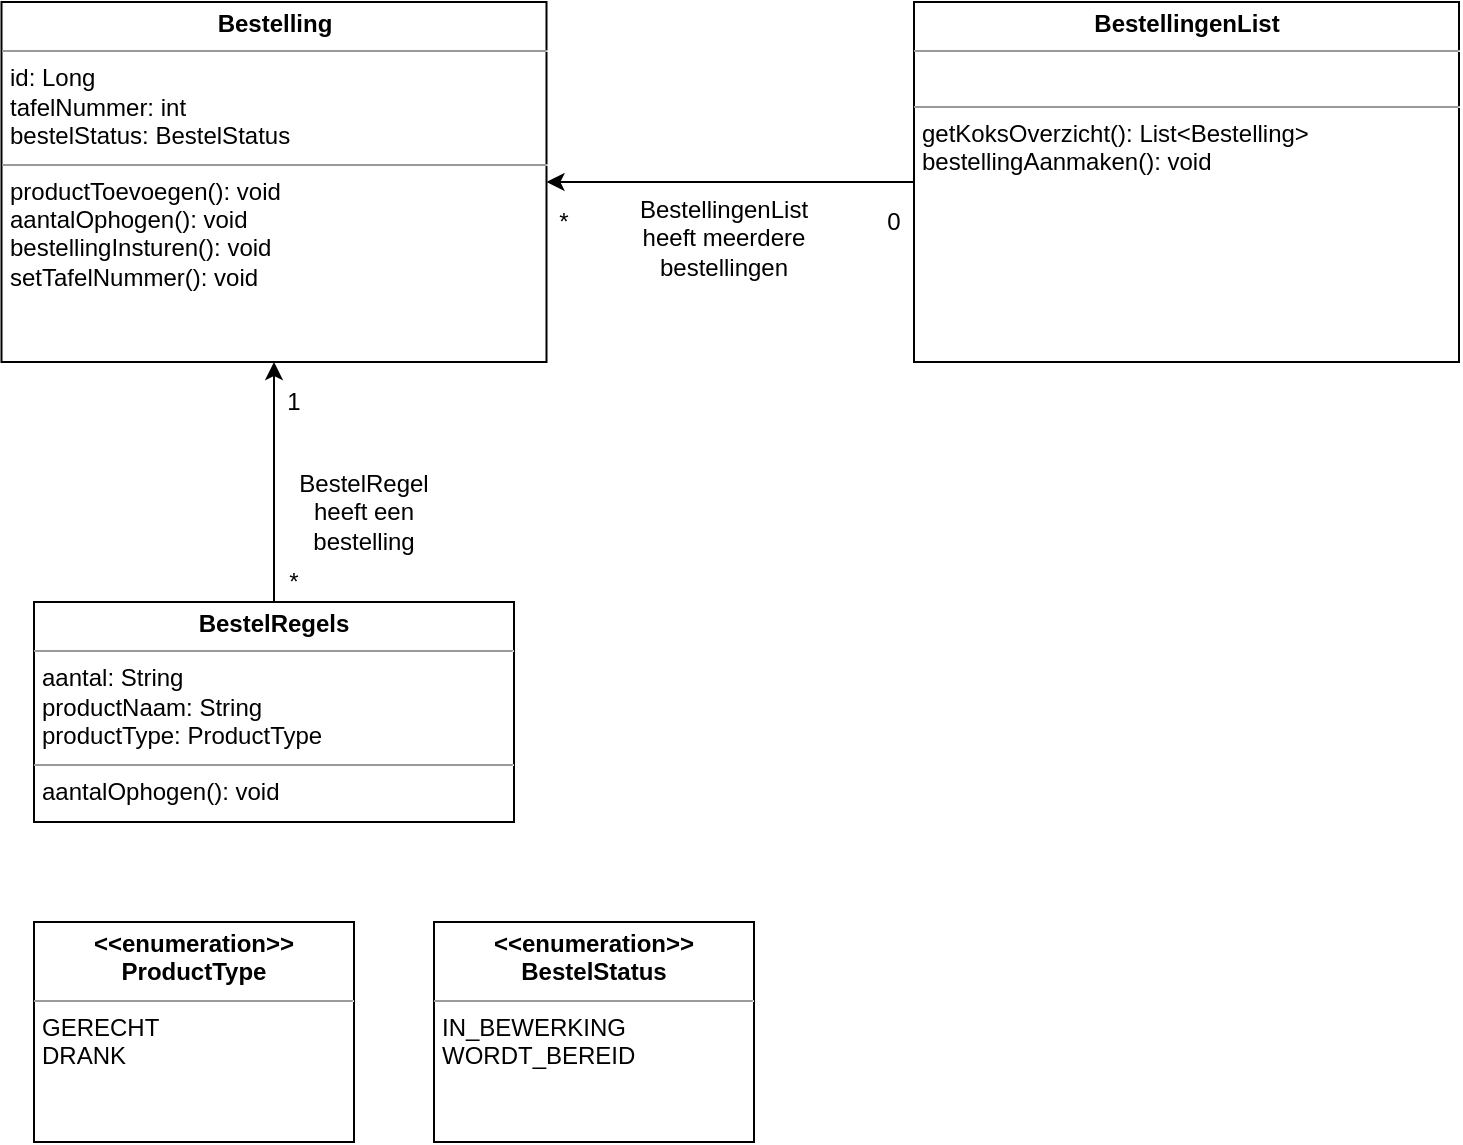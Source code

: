 <mxfile version="15.7.3" type="device" pages="3"><diagram id="Dpo0BysFUHlEDQWHIDRA" name="totaal"><mxGraphModel dx="1104" dy="765" grid="1" gridSize="10" guides="1" tooltips="1" connect="1" arrows="1" fold="1" page="1" pageScale="1" pageWidth="850" pageHeight="1100" math="0" shadow="0"><root><mxCell id="0"/><mxCell id="1" parent="0"/><mxCell id="IkjdwQ0jgz-UDCxyoxdT-1" style="edgeStyle=orthogonalEdgeStyle;rounded=0;orthogonalLoop=1;jettySize=auto;html=1;exitX=0.5;exitY=0;exitDx=0;exitDy=0;entryX=0.5;entryY=1;entryDx=0;entryDy=0;endArrow=classic;endFill=1;" parent="1" source="IkjdwQ0jgz-UDCxyoxdT-3" target="IkjdwQ0jgz-UDCxyoxdT-2" edge="1"><mxGeometry relative="1" as="geometry"/></mxCell><mxCell id="IkjdwQ0jgz-UDCxyoxdT-2" value="&lt;p style=&quot;margin: 0px ; margin-top: 4px ; text-align: center&quot;&gt;&lt;b&gt;Bestelling&lt;/b&gt;&lt;/p&gt;&lt;hr size=&quot;1&quot;&gt;&lt;p style=&quot;margin: 0px ; margin-left: 4px&quot;&gt;id: Long&lt;/p&gt;&lt;p style=&quot;margin: 0px ; margin-left: 4px&quot;&gt;tafelNummer: int&lt;/p&gt;&lt;p style=&quot;margin: 0px ; margin-left: 4px&quot;&gt;bestelStatus: BestelStatus&lt;/p&gt;&lt;hr size=&quot;1&quot;&gt;&lt;p style=&quot;margin: 0px ; margin-left: 4px&quot;&gt;&lt;span&gt;productToevoegen(): void&lt;/span&gt;&lt;br&gt;&lt;/p&gt;&lt;p style=&quot;margin: 0px ; margin-left: 4px&quot;&gt;aantalOphogen(&lt;span&gt;): void&lt;/span&gt;&lt;/p&gt;&lt;p style=&quot;margin: 0px ; margin-left: 4px&quot;&gt;bestellingInsturen(): void&lt;/p&gt;&lt;p style=&quot;margin: 0px ; margin-left: 4px&quot;&gt;setTafelNummer(): void&lt;/p&gt;" style="verticalAlign=top;align=left;overflow=fill;fontSize=12;fontFamily=Helvetica;html=1;" parent="1" vertex="1"><mxGeometry x="143.75" y="60" width="272.5" height="180" as="geometry"/></mxCell><mxCell id="IkjdwQ0jgz-UDCxyoxdT-3" value="&lt;p style=&quot;margin: 0px ; margin-top: 4px ; text-align: center&quot;&gt;&lt;b&gt;BestelRegels&lt;/b&gt;&lt;/p&gt;&lt;hr size=&quot;1&quot;&gt;&lt;p style=&quot;margin: 0px ; margin-left: 4px&quot;&gt;aantal: String&lt;/p&gt;&lt;p style=&quot;margin: 0px ; margin-left: 4px&quot;&gt;productNaam: String&lt;br&gt;&lt;/p&gt;&lt;p style=&quot;margin: 0px ; margin-left: 4px&quot;&gt;productType: ProductType&lt;/p&gt;&lt;hr size=&quot;1&quot;&gt;&lt;p style=&quot;margin: 0px ; margin-left: 4px&quot;&gt;aantalOphogen(): void&lt;/p&gt;" style="verticalAlign=top;align=left;overflow=fill;fontSize=12;fontFamily=Helvetica;html=1;" parent="1" vertex="1"><mxGeometry x="160" y="360" width="240" height="110" as="geometry"/></mxCell><mxCell id="IkjdwQ0jgz-UDCxyoxdT-4" value="&lt;p style=&quot;margin: 0px ; margin-top: 4px ; text-align: center&quot;&gt;&lt;b&gt;&amp;lt;&amp;lt;enumeration&amp;gt;&amp;gt;&lt;br&gt;ProductType&lt;/b&gt;&lt;/p&gt;&lt;hr size=&quot;1&quot;&gt;&lt;p style=&quot;margin: 0px ; margin-left: 4px&quot;&gt;GERECHT&lt;/p&gt;&lt;p style=&quot;margin: 0px ; margin-left: 4px&quot;&gt;&lt;/p&gt;&lt;p style=&quot;margin: 0px ; margin-left: 4px&quot;&gt;DRANK&lt;/p&gt;" style="verticalAlign=top;align=left;overflow=fill;fontSize=12;fontFamily=Helvetica;html=1;" parent="1" vertex="1"><mxGeometry x="160" y="520" width="160" height="110" as="geometry"/></mxCell><mxCell id="IkjdwQ0jgz-UDCxyoxdT-5" value="1" style="text;html=1;strokeColor=none;fillColor=none;align=center;verticalAlign=middle;whiteSpace=wrap;rounded=0;" parent="1" vertex="1"><mxGeometry x="280" y="250" width="20" height="20" as="geometry"/></mxCell><mxCell id="IkjdwQ0jgz-UDCxyoxdT-6" value="*" style="text;html=1;strokeColor=none;fillColor=none;align=center;verticalAlign=middle;whiteSpace=wrap;rounded=0;" parent="1" vertex="1"><mxGeometry x="280" y="340" width="20" height="20" as="geometry"/></mxCell><mxCell id="IkjdwQ0jgz-UDCxyoxdT-7" value="BestelRegel heeft een bestelling" style="text;html=1;strokeColor=none;fillColor=none;align=center;verticalAlign=middle;whiteSpace=wrap;rounded=0;" parent="1" vertex="1"><mxGeometry x="280" y="300" width="90" height="30" as="geometry"/></mxCell><mxCell id="IkjdwQ0jgz-UDCxyoxdT-8" value="&lt;p style=&quot;margin: 0px ; margin-top: 4px ; text-align: center&quot;&gt;&lt;b&gt;&amp;lt;&amp;lt;enumeration&amp;gt;&amp;gt;&lt;br&gt;BestelStatus&lt;/b&gt;&lt;/p&gt;&lt;hr size=&quot;1&quot;&gt;&lt;p style=&quot;margin: 0px ; margin-left: 4px&quot;&gt;IN_BEWERKING&lt;/p&gt;&lt;p style=&quot;margin: 0px ; margin-left: 4px&quot;&gt;&lt;/p&gt;&lt;p style=&quot;margin: 0px ; margin-left: 4px&quot;&gt;WORDT_BEREID&lt;/p&gt;" style="verticalAlign=top;align=left;overflow=fill;fontSize=12;fontFamily=Helvetica;html=1;" parent="1" vertex="1"><mxGeometry x="360" y="520" width="160" height="110" as="geometry"/></mxCell><mxCell id="bHzpxsWSuOFN8aYaXZRv-2" style="edgeStyle=orthogonalEdgeStyle;rounded=0;orthogonalLoop=1;jettySize=auto;html=1;entryX=1;entryY=0.5;entryDx=0;entryDy=0;" parent="1" source="bHzpxsWSuOFN8aYaXZRv-1" target="IkjdwQ0jgz-UDCxyoxdT-2" edge="1"><mxGeometry relative="1" as="geometry"/></mxCell><mxCell id="bHzpxsWSuOFN8aYaXZRv-1" value="&lt;p style=&quot;margin: 0px ; margin-top: 4px ; text-align: center&quot;&gt;&lt;b&gt;BestellingenList&lt;/b&gt;&lt;/p&gt;&lt;hr size=&quot;1&quot;&gt;&lt;p style=&quot;margin: 0px ; margin-left: 4px&quot;&gt;&lt;br&gt;&lt;/p&gt;&lt;hr size=&quot;1&quot;&gt;&lt;p style=&quot;margin: 0px ; margin-left: 4px&quot;&gt;getKoksOverzicht(): List&amp;lt;Bestelling&amp;gt;&lt;/p&gt;&lt;p style=&quot;margin: 0px ; margin-left: 4px&quot;&gt;bestellingAanmaken(): void&lt;br&gt;&lt;/p&gt;" style="verticalAlign=top;align=left;overflow=fill;fontSize=12;fontFamily=Helvetica;html=1;" parent="1" vertex="1"><mxGeometry x="600" y="60" width="272.5" height="180" as="geometry"/></mxCell><mxCell id="bHzpxsWSuOFN8aYaXZRv-3" value="*" style="text;html=1;strokeColor=none;fillColor=none;align=center;verticalAlign=middle;whiteSpace=wrap;rounded=0;" parent="1" vertex="1"><mxGeometry x="415" y="160" width="20" height="20" as="geometry"/></mxCell><mxCell id="bHzpxsWSuOFN8aYaXZRv-4" value="0" style="text;html=1;strokeColor=none;fillColor=none;align=center;verticalAlign=middle;whiteSpace=wrap;rounded=0;" parent="1" vertex="1"><mxGeometry x="580" y="160" width="20" height="20" as="geometry"/></mxCell><mxCell id="bHzpxsWSuOFN8aYaXZRv-5" value="BestellingenList heeft meerdere bestellingen" style="text;html=1;strokeColor=none;fillColor=none;align=center;verticalAlign=middle;whiteSpace=wrap;rounded=0;" parent="1" vertex="1"><mxGeometry x="460" y="155" width="90" height="45" as="geometry"/></mxCell></root></mxGraphModel></diagram><diagram id="_OhDhJvMiqDlJTYeARO4" name="kelner-bestelling-invoeren"><mxGraphModel dx="1104" dy="765" grid="1" gridSize="10" guides="1" tooltips="1" connect="1" arrows="1" fold="1" page="1" pageScale="1" pageWidth="850" pageHeight="1100" math="0" shadow="0"><root><mxCell id="Jpm0mXm6zDhSqyEsa4zT-0"/><mxCell id="Jpm0mXm6zDhSqyEsa4zT-1" parent="Jpm0mXm6zDhSqyEsa4zT-0"/><mxCell id="dHZWye5086X3C1PcnqQo-8" style="edgeStyle=orthogonalEdgeStyle;rounded=0;orthogonalLoop=1;jettySize=auto;html=1;exitX=0.5;exitY=0;exitDx=0;exitDy=0;entryX=0.5;entryY=1;entryDx=0;entryDy=0;endArrow=classic;endFill=1;" parent="Jpm0mXm6zDhSqyEsa4zT-1" source="dHZWye5086X3C1PcnqQo-10" target="dHZWye5086X3C1PcnqQo-9" edge="1"><mxGeometry relative="1" as="geometry"/></mxCell><mxCell id="dHZWye5086X3C1PcnqQo-9" value="&lt;p style=&quot;margin: 0px ; margin-top: 4px ; text-align: center&quot;&gt;&lt;b&gt;Bestelling&lt;/b&gt;&lt;/p&gt;&lt;hr size=&quot;1&quot;&gt;&lt;p style=&quot;margin: 0px ; margin-left: 4px&quot;&gt;id: Long&lt;/p&gt;&lt;p style=&quot;margin: 0px ; margin-left: 4px&quot;&gt;tafelNummer: int&lt;/p&gt;&lt;p style=&quot;margin: 0px ; margin-left: 4px&quot;&gt;bestelStatus: BestelStatus&lt;/p&gt;&lt;hr size=&quot;1&quot;&gt;&lt;p style=&quot;margin: 0px ; margin-left: 4px&quot;&gt;&lt;span&gt;productToevoegen(): void&lt;/span&gt;&lt;br&gt;&lt;/p&gt;&lt;p style=&quot;margin: 0px ; margin-left: 4px&quot;&gt;aantalOphogen(&lt;span&gt;): void&lt;/span&gt;&lt;/p&gt;&lt;p style=&quot;margin: 0px ; margin-left: 4px&quot;&gt;bestellingInsturen(): void&lt;/p&gt;&lt;p style=&quot;margin: 0px ; margin-left: 4px&quot;&gt;setTafelNummer(): void&lt;br&gt;&lt;/p&gt;" style="verticalAlign=top;align=left;overflow=fill;fontSize=12;fontFamily=Helvetica;html=1;" parent="Jpm0mXm6zDhSqyEsa4zT-1" vertex="1"><mxGeometry x="153" y="100" width="272.5" height="160" as="geometry"/></mxCell><mxCell id="dHZWye5086X3C1PcnqQo-10" value="&lt;p style=&quot;margin: 0px ; margin-top: 4px ; text-align: center&quot;&gt;&lt;b&gt;BestelRegels&lt;/b&gt;&lt;/p&gt;&lt;hr size=&quot;1&quot;&gt;&lt;p style=&quot;margin: 0px ; margin-left: 4px&quot;&gt;aantal: String&lt;/p&gt;&lt;p style=&quot;margin: 0px ; margin-left: 4px&quot;&gt;productNaam: String&lt;br&gt;&lt;/p&gt;&lt;p style=&quot;margin: 0px ; margin-left: 4px&quot;&gt;productType: ProductType&lt;br&gt;&lt;/p&gt;&lt;hr size=&quot;1&quot;&gt;&lt;p style=&quot;margin: 0px ; margin-left: 4px&quot;&gt;aantalOphogen(): void&lt;/p&gt;" style="verticalAlign=top;align=left;overflow=fill;fontSize=12;fontFamily=Helvetica;html=1;" parent="Jpm0mXm6zDhSqyEsa4zT-1" vertex="1"><mxGeometry x="170" y="370" width="240" height="110" as="geometry"/></mxCell><mxCell id="dHZWye5086X3C1PcnqQo-11" value="&lt;p style=&quot;margin: 0px ; margin-top: 4px ; text-align: center&quot;&gt;&lt;b&gt;&amp;lt;&amp;lt;enumeration&amp;gt;&amp;gt;&lt;br&gt;ProductType&lt;/b&gt;&lt;/p&gt;&lt;hr size=&quot;1&quot;&gt;&lt;p style=&quot;margin: 0px ; margin-left: 4px&quot;&gt;GERECHT&lt;/p&gt;&lt;p style=&quot;margin: 0px ; margin-left: 4px&quot;&gt;&lt;/p&gt;&lt;p style=&quot;margin: 0px ; margin-left: 4px&quot;&gt;DRANK&lt;/p&gt;" style="verticalAlign=top;align=left;overflow=fill;fontSize=12;fontFamily=Helvetica;html=1;" parent="Jpm0mXm6zDhSqyEsa4zT-1" vertex="1"><mxGeometry x="170" y="530" width="160" height="110" as="geometry"/></mxCell><mxCell id="dHZWye5086X3C1PcnqQo-12" value="1" style="text;html=1;strokeColor=none;fillColor=none;align=center;verticalAlign=middle;whiteSpace=wrap;rounded=0;" parent="Jpm0mXm6zDhSqyEsa4zT-1" vertex="1"><mxGeometry x="290" y="280" width="20" height="20" as="geometry"/></mxCell><mxCell id="dHZWye5086X3C1PcnqQo-13" value="*" style="text;html=1;strokeColor=none;fillColor=none;align=center;verticalAlign=middle;whiteSpace=wrap;rounded=0;" parent="Jpm0mXm6zDhSqyEsa4zT-1" vertex="1"><mxGeometry x="290" y="350" width="20" height="20" as="geometry"/></mxCell><mxCell id="dHZWye5086X3C1PcnqQo-14" value="BestelRegel heeft een bestelling" style="text;html=1;strokeColor=none;fillColor=none;align=center;verticalAlign=middle;whiteSpace=wrap;rounded=0;" parent="Jpm0mXm6zDhSqyEsa4zT-1" vertex="1"><mxGeometry x="290" y="310" width="90" height="30" as="geometry"/></mxCell><mxCell id="dHZWye5086X3C1PcnqQo-15" value="&lt;p style=&quot;margin: 0px ; margin-top: 4px ; text-align: center&quot;&gt;&lt;b&gt;&amp;lt;&amp;lt;enumeration&amp;gt;&amp;gt;&lt;br&gt;BestelStatus&lt;/b&gt;&lt;/p&gt;&lt;hr size=&quot;1&quot;&gt;&lt;p style=&quot;margin: 0px ; margin-left: 4px&quot;&gt;IN_BEWERKING&lt;/p&gt;&lt;p style=&quot;margin: 0px ; margin-left: 4px&quot;&gt;&lt;/p&gt;&lt;p style=&quot;margin: 0px ; margin-left: 4px&quot;&gt;WORDT_BEREID&lt;/p&gt;" style="verticalAlign=top;align=left;overflow=fill;fontSize=12;fontFamily=Helvetica;html=1;" parent="Jpm0mXm6zDhSqyEsa4zT-1" vertex="1"><mxGeometry x="370" y="530" width="160" height="110" as="geometry"/></mxCell></root></mxGraphModel></diagram><diagram id="9qTdEJVGQT1OIDfpqAYR" name="kok-bestellingen-overzicht"><mxGraphModel dx="1104" dy="765" grid="1" gridSize="10" guides="1" tooltips="1" connect="1" arrows="1" fold="1" page="1" pageScale="1" pageWidth="850" pageHeight="1100" math="0" shadow="0"><root><mxCell id="3yFMzIo7XEz2k74NRjQE-0"/><mxCell id="3yFMzIo7XEz2k74NRjQE-1" parent="3yFMzIo7XEz2k74NRjQE-0"/><mxCell id="3yFMzIo7XEz2k74NRjQE-2" value="&lt;p style=&quot;margin: 0px ; margin-top: 4px ; text-align: center&quot;&gt;&lt;b&gt;Bestelling&lt;/b&gt;&lt;/p&gt;&lt;hr size=&quot;1&quot;&gt;&lt;p style=&quot;margin: 0px ; margin-left: 4px&quot;&gt;id: Long&lt;/p&gt;&lt;p style=&quot;margin: 0px ; margin-left: 4px&quot;&gt;tafelNummer: int&lt;/p&gt;&lt;p style=&quot;margin: 0px ; margin-left: 4px&quot;&gt;bestelStatus: BestelStatus&lt;/p&gt;&lt;hr size=&quot;1&quot;&gt;&lt;p style=&quot;margin: 0px ; margin-left: 4px&quot;&gt;bestellingAanmaken(): void&lt;/p&gt;&lt;p style=&quot;margin: 0px ; margin-left: 4px&quot;&gt;productToevoegen(): void&lt;br&gt;&lt;/p&gt;&lt;p style=&quot;margin: 0px ; margin-left: 4px&quot;&gt;aantalOphogen(&lt;span&gt;): void&lt;/span&gt;&lt;/p&gt;&lt;p style=&quot;margin: 0px ; margin-left: 4px&quot;&gt;bestellingInsturen(): void&lt;/p&gt;&lt;p style=&quot;margin: 0px ; margin-left: 4px&quot;&gt;setTafelNummer(): void&lt;/p&gt;" style="verticalAlign=top;align=left;overflow=fill;fontSize=12;fontFamily=Helvetica;html=1;" parent="3yFMzIo7XEz2k74NRjQE-1" vertex="1"><mxGeometry x="80" y="40" width="272.5" height="180" as="geometry"/></mxCell><mxCell id="3yFMzIo7XEz2k74NRjQE-3" style="edgeStyle=orthogonalEdgeStyle;rounded=0;orthogonalLoop=1;jettySize=auto;html=1;entryX=1;entryY=0.5;entryDx=0;entryDy=0;" parent="3yFMzIo7XEz2k74NRjQE-1" source="3yFMzIo7XEz2k74NRjQE-4" target="3yFMzIo7XEz2k74NRjQE-2" edge="1"><mxGeometry relative="1" as="geometry"/></mxCell><mxCell id="3yFMzIo7XEz2k74NRjQE-4" value="&lt;p style=&quot;margin: 0px ; margin-top: 4px ; text-align: center&quot;&gt;&lt;b&gt;BestellingenList&lt;/b&gt;&lt;/p&gt;&lt;hr size=&quot;1&quot;&gt;&lt;p style=&quot;margin: 0px ; margin-left: 4px&quot;&gt;&lt;br&gt;&lt;/p&gt;&lt;hr size=&quot;1&quot;&gt;&lt;p style=&quot;margin: 0px ; margin-left: 4px&quot;&gt;getKoksOverzicht()&lt;/p&gt;" style="verticalAlign=top;align=left;overflow=fill;fontSize=12;fontFamily=Helvetica;html=1;" parent="3yFMzIo7XEz2k74NRjQE-1" vertex="1"><mxGeometry x="536.25" y="40" width="272.5" height="180" as="geometry"/></mxCell><mxCell id="3yFMzIo7XEz2k74NRjQE-5" value="*" style="text;html=1;strokeColor=none;fillColor=none;align=center;verticalAlign=middle;whiteSpace=wrap;rounded=0;" parent="3yFMzIo7XEz2k74NRjQE-1" vertex="1"><mxGeometry x="351.25" y="140" width="20" height="20" as="geometry"/></mxCell><mxCell id="3yFMzIo7XEz2k74NRjQE-6" value="0" style="text;html=1;strokeColor=none;fillColor=none;align=center;verticalAlign=middle;whiteSpace=wrap;rounded=0;" parent="3yFMzIo7XEz2k74NRjQE-1" vertex="1"><mxGeometry x="516.25" y="140" width="20" height="20" as="geometry"/></mxCell><mxCell id="3yFMzIo7XEz2k74NRjQE-7" value="BestellingenList heeft meerdere bestellingen" style="text;html=1;strokeColor=none;fillColor=none;align=center;verticalAlign=middle;whiteSpace=wrap;rounded=0;" parent="3yFMzIo7XEz2k74NRjQE-1" vertex="1"><mxGeometry x="396.25" y="135" width="90" height="45" as="geometry"/></mxCell><mxCell id="dQRZs4B_f1sf_dlWXnFQ-0" style="edgeStyle=orthogonalEdgeStyle;rounded=0;orthogonalLoop=1;jettySize=auto;html=1;exitX=0.5;exitY=0;exitDx=0;exitDy=0;entryX=0.5;entryY=1;entryDx=0;entryDy=0;endArrow=classic;endFill=1;" parent="3yFMzIo7XEz2k74NRjQE-1" source="dQRZs4B_f1sf_dlWXnFQ-2" target="dQRZs4B_f1sf_dlWXnFQ-1" edge="1"><mxGeometry relative="1" as="geometry"/></mxCell><mxCell id="dQRZs4B_f1sf_dlWXnFQ-1" value="&lt;p style=&quot;margin: 0px ; margin-top: 4px ; text-align: center&quot;&gt;&lt;b&gt;Bestelling&lt;/b&gt;&lt;/p&gt;&lt;hr size=&quot;1&quot;&gt;&lt;p style=&quot;margin: 0px ; margin-left: 4px&quot;&gt;id: Long&lt;/p&gt;&lt;p style=&quot;margin: 0px ; margin-left: 4px&quot;&gt;tafelNummer: int&lt;/p&gt;&lt;p style=&quot;margin: 0px ; margin-left: 4px&quot;&gt;bestelStatus: BestelStatus&lt;/p&gt;&lt;hr size=&quot;1&quot;&gt;&lt;p style=&quot;margin: 0px ; margin-left: 4px&quot;&gt;&lt;br&gt;&lt;/p&gt;" style="verticalAlign=top;align=left;overflow=fill;fontSize=12;fontFamily=Helvetica;html=1;" parent="3yFMzIo7XEz2k74NRjQE-1" vertex="1"><mxGeometry x="80" y="40" width="272.5" height="180" as="geometry"/></mxCell><mxCell id="dQRZs4B_f1sf_dlWXnFQ-2" value="&lt;p style=&quot;margin: 0px ; margin-top: 4px ; text-align: center&quot;&gt;&lt;b&gt;BestelRegels&lt;/b&gt;&lt;/p&gt;&lt;hr size=&quot;1&quot;&gt;&lt;p style=&quot;margin: 0px ; margin-left: 4px&quot;&gt;aantal: String&lt;/p&gt;&lt;p style=&quot;margin: 0px ; margin-left: 4px&quot;&gt;productNaam: String&lt;br&gt;&lt;/p&gt;&lt;p style=&quot;margin: 0px ; margin-left: 4px&quot;&gt;productType: ProductType&lt;/p&gt;&lt;hr size=&quot;1&quot;&gt;&lt;p style=&quot;margin: 0px ; margin-left: 4px&quot;&gt;&lt;br&gt;&lt;/p&gt;" style="verticalAlign=top;align=left;overflow=fill;fontSize=12;fontFamily=Helvetica;html=1;" parent="3yFMzIo7XEz2k74NRjQE-1" vertex="1"><mxGeometry x="96.25" y="340" width="240" height="110" as="geometry"/></mxCell><mxCell id="dQRZs4B_f1sf_dlWXnFQ-3" value="&lt;p style=&quot;margin: 0px ; margin-top: 4px ; text-align: center&quot;&gt;&lt;b&gt;&amp;lt;&amp;lt;enumeration&amp;gt;&amp;gt;&lt;br&gt;ProductType&lt;/b&gt;&lt;/p&gt;&lt;hr size=&quot;1&quot;&gt;&lt;p style=&quot;margin: 0px ; margin-left: 4px&quot;&gt;GERECHT&lt;/p&gt;&lt;p style=&quot;margin: 0px ; margin-left: 4px&quot;&gt;&lt;/p&gt;&lt;p style=&quot;margin: 0px ; margin-left: 4px&quot;&gt;DRANK&lt;/p&gt;" style="verticalAlign=top;align=left;overflow=fill;fontSize=12;fontFamily=Helvetica;html=1;" parent="3yFMzIo7XEz2k74NRjQE-1" vertex="1"><mxGeometry x="96.25" y="500" width="160" height="110" as="geometry"/></mxCell><mxCell id="dQRZs4B_f1sf_dlWXnFQ-4" value="1" style="text;html=1;strokeColor=none;fillColor=none;align=center;verticalAlign=middle;whiteSpace=wrap;rounded=0;" parent="3yFMzIo7XEz2k74NRjQE-1" vertex="1"><mxGeometry x="216.25" y="230" width="20" height="20" as="geometry"/></mxCell><mxCell id="dQRZs4B_f1sf_dlWXnFQ-5" value="*" style="text;html=1;strokeColor=none;fillColor=none;align=center;verticalAlign=middle;whiteSpace=wrap;rounded=0;" parent="3yFMzIo7XEz2k74NRjQE-1" vertex="1"><mxGeometry x="216.25" y="320" width="20" height="20" as="geometry"/></mxCell><mxCell id="dQRZs4B_f1sf_dlWXnFQ-6" value="BestelRegel heeft een bestelling" style="text;html=1;strokeColor=none;fillColor=none;align=center;verticalAlign=middle;whiteSpace=wrap;rounded=0;" parent="3yFMzIo7XEz2k74NRjQE-1" vertex="1"><mxGeometry x="216.25" y="280" width="90" height="30" as="geometry"/></mxCell><mxCell id="dQRZs4B_f1sf_dlWXnFQ-7" value="&lt;p style=&quot;margin: 0px ; margin-top: 4px ; text-align: center&quot;&gt;&lt;b&gt;&amp;lt;&amp;lt;enumeration&amp;gt;&amp;gt;&lt;br&gt;BestelStatus&lt;/b&gt;&lt;/p&gt;&lt;hr size=&quot;1&quot;&gt;&lt;p style=&quot;margin: 0px ; margin-left: 4px&quot;&gt;IN_BEWERKING&lt;/p&gt;&lt;p style=&quot;margin: 0px ; margin-left: 4px&quot;&gt;&lt;/p&gt;&lt;p style=&quot;margin: 0px ; margin-left: 4px&quot;&gt;WORDT_BEREID&lt;/p&gt;" style="verticalAlign=top;align=left;overflow=fill;fontSize=12;fontFamily=Helvetica;html=1;" parent="3yFMzIo7XEz2k74NRjQE-1" vertex="1"><mxGeometry x="296.25" y="500" width="160" height="110" as="geometry"/></mxCell><mxCell id="dQRZs4B_f1sf_dlWXnFQ-8" style="edgeStyle=orthogonalEdgeStyle;rounded=0;orthogonalLoop=1;jettySize=auto;html=1;entryX=1;entryY=0.5;entryDx=0;entryDy=0;" parent="3yFMzIo7XEz2k74NRjQE-1" source="dQRZs4B_f1sf_dlWXnFQ-9" target="dQRZs4B_f1sf_dlWXnFQ-1" edge="1"><mxGeometry relative="1" as="geometry"/></mxCell><mxCell id="dQRZs4B_f1sf_dlWXnFQ-9" value="&lt;p style=&quot;margin: 0px ; margin-top: 4px ; text-align: center&quot;&gt;&lt;b&gt;BestellingenList&lt;/b&gt;&lt;/p&gt;&lt;hr size=&quot;1&quot;&gt;&lt;p style=&quot;margin: 0px ; margin-left: 4px&quot;&gt;&lt;br&gt;&lt;/p&gt;&lt;hr size=&quot;1&quot;&gt;&lt;p style=&quot;margin: 0px ; margin-left: 4px&quot;&gt;getKoksOverzicht()&lt;/p&gt;" style="verticalAlign=top;align=left;overflow=fill;fontSize=12;fontFamily=Helvetica;html=1;" parent="3yFMzIo7XEz2k74NRjQE-1" vertex="1"><mxGeometry x="536.25" y="40" width="272.5" height="180" as="geometry"/></mxCell><mxCell id="dQRZs4B_f1sf_dlWXnFQ-10" value="*" style="text;html=1;strokeColor=none;fillColor=none;align=center;verticalAlign=middle;whiteSpace=wrap;rounded=0;" parent="3yFMzIo7XEz2k74NRjQE-1" vertex="1"><mxGeometry x="351.25" y="140" width="20" height="20" as="geometry"/></mxCell><mxCell id="dQRZs4B_f1sf_dlWXnFQ-11" value="0" style="text;html=1;strokeColor=none;fillColor=none;align=center;verticalAlign=middle;whiteSpace=wrap;rounded=0;" parent="3yFMzIo7XEz2k74NRjQE-1" vertex="1"><mxGeometry x="516.25" y="140" width="20" height="20" as="geometry"/></mxCell><mxCell id="dQRZs4B_f1sf_dlWXnFQ-12" value="BestellingenList heeft meerdere bestellingen" style="text;html=1;strokeColor=none;fillColor=none;align=center;verticalAlign=middle;whiteSpace=wrap;rounded=0;" parent="3yFMzIo7XEz2k74NRjQE-1" vertex="1"><mxGeometry x="396.25" y="135" width="90" height="45" as="geometry"/></mxCell></root></mxGraphModel></diagram></mxfile>